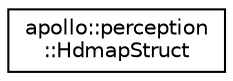 digraph "Graphical Class Hierarchy"
{
  edge [fontname="Helvetica",fontsize="10",labelfontname="Helvetica",labelfontsize="10"];
  node [fontname="Helvetica",fontsize="10",shape=record];
  rankdir="LR";
  Node1 [label="apollo::perception\l::HdmapStruct",height=0.2,width=0.4,color="black", fillcolor="white", style="filled",URL="$structapollo_1_1perception_1_1HdmapStruct.html"];
}

